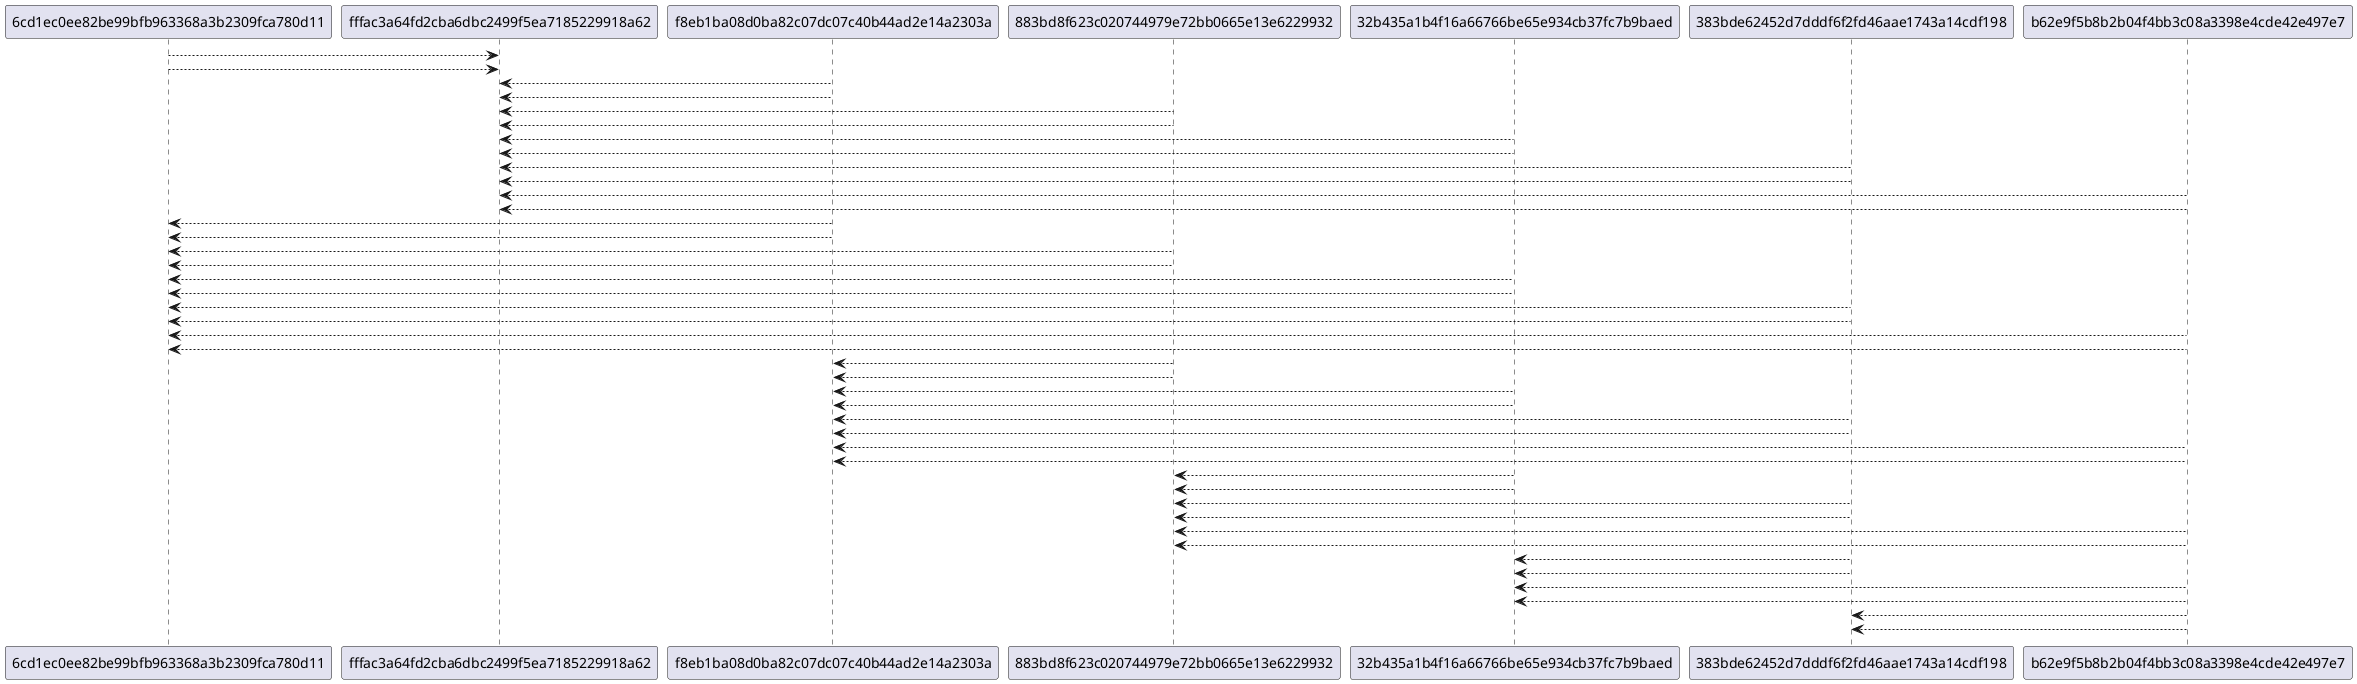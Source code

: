 @startuml
"6cd1ec0ee82be99bfb963368a3b2309fca780d11" --> "fffac3a64fd2cba6dbc2499f5ea7185229918a62"
"6cd1ec0ee82be99bfb963368a3b2309fca780d11" --> "fffac3a64fd2cba6dbc2499f5ea7185229918a62"
"f8eb1ba08d0ba82c07dc07c40b44ad2e14a2303a" --> "fffac3a64fd2cba6dbc2499f5ea7185229918a62"
"f8eb1ba08d0ba82c07dc07c40b44ad2e14a2303a" --> "fffac3a64fd2cba6dbc2499f5ea7185229918a62"
"883bd8f623c020744979e72bb0665e13e6229932" --> "fffac3a64fd2cba6dbc2499f5ea7185229918a62"
"883bd8f623c020744979e72bb0665e13e6229932" --> "fffac3a64fd2cba6dbc2499f5ea7185229918a62"
"32b435a1b4f16a66766be65e934cb37fc7b9baed" --> "fffac3a64fd2cba6dbc2499f5ea7185229918a62"
"32b435a1b4f16a66766be65e934cb37fc7b9baed" --> "fffac3a64fd2cba6dbc2499f5ea7185229918a62"
"383bde62452d7dddf6f2fd46aae1743a14cdf198" --> "fffac3a64fd2cba6dbc2499f5ea7185229918a62"
"383bde62452d7dddf6f2fd46aae1743a14cdf198" --> "fffac3a64fd2cba6dbc2499f5ea7185229918a62"
"b62e9f5b8b2b04f4bb3c08a3398e4cde42e497e7" --> "fffac3a64fd2cba6dbc2499f5ea7185229918a62"
"b62e9f5b8b2b04f4bb3c08a3398e4cde42e497e7" --> "fffac3a64fd2cba6dbc2499f5ea7185229918a62"
"f8eb1ba08d0ba82c07dc07c40b44ad2e14a2303a" --> "6cd1ec0ee82be99bfb963368a3b2309fca780d11"
"f8eb1ba08d0ba82c07dc07c40b44ad2e14a2303a" --> "6cd1ec0ee82be99bfb963368a3b2309fca780d11"
"883bd8f623c020744979e72bb0665e13e6229932" --> "6cd1ec0ee82be99bfb963368a3b2309fca780d11"
"883bd8f623c020744979e72bb0665e13e6229932" --> "6cd1ec0ee82be99bfb963368a3b2309fca780d11"
"32b435a1b4f16a66766be65e934cb37fc7b9baed" --> "6cd1ec0ee82be99bfb963368a3b2309fca780d11"
"32b435a1b4f16a66766be65e934cb37fc7b9baed" --> "6cd1ec0ee82be99bfb963368a3b2309fca780d11"
"383bde62452d7dddf6f2fd46aae1743a14cdf198" --> "6cd1ec0ee82be99bfb963368a3b2309fca780d11"
"383bde62452d7dddf6f2fd46aae1743a14cdf198" --> "6cd1ec0ee82be99bfb963368a3b2309fca780d11"
"b62e9f5b8b2b04f4bb3c08a3398e4cde42e497e7" --> "6cd1ec0ee82be99bfb963368a3b2309fca780d11"
"b62e9f5b8b2b04f4bb3c08a3398e4cde42e497e7" --> "6cd1ec0ee82be99bfb963368a3b2309fca780d11"
"883bd8f623c020744979e72bb0665e13e6229932" --> "f8eb1ba08d0ba82c07dc07c40b44ad2e14a2303a"
"883bd8f623c020744979e72bb0665e13e6229932" --> "f8eb1ba08d0ba82c07dc07c40b44ad2e14a2303a"
"32b435a1b4f16a66766be65e934cb37fc7b9baed" --> "f8eb1ba08d0ba82c07dc07c40b44ad2e14a2303a"
"32b435a1b4f16a66766be65e934cb37fc7b9baed" --> "f8eb1ba08d0ba82c07dc07c40b44ad2e14a2303a"
"383bde62452d7dddf6f2fd46aae1743a14cdf198" --> "f8eb1ba08d0ba82c07dc07c40b44ad2e14a2303a"
"383bde62452d7dddf6f2fd46aae1743a14cdf198" --> "f8eb1ba08d0ba82c07dc07c40b44ad2e14a2303a"
"b62e9f5b8b2b04f4bb3c08a3398e4cde42e497e7" --> "f8eb1ba08d0ba82c07dc07c40b44ad2e14a2303a"
"b62e9f5b8b2b04f4bb3c08a3398e4cde42e497e7" --> "f8eb1ba08d0ba82c07dc07c40b44ad2e14a2303a"
"32b435a1b4f16a66766be65e934cb37fc7b9baed" --> "883bd8f623c020744979e72bb0665e13e6229932"
"32b435a1b4f16a66766be65e934cb37fc7b9baed" --> "883bd8f623c020744979e72bb0665e13e6229932"
"383bde62452d7dddf6f2fd46aae1743a14cdf198" --> "883bd8f623c020744979e72bb0665e13e6229932"
"383bde62452d7dddf6f2fd46aae1743a14cdf198" --> "883bd8f623c020744979e72bb0665e13e6229932"
"b62e9f5b8b2b04f4bb3c08a3398e4cde42e497e7" --> "883bd8f623c020744979e72bb0665e13e6229932"
"b62e9f5b8b2b04f4bb3c08a3398e4cde42e497e7" --> "883bd8f623c020744979e72bb0665e13e6229932"
"383bde62452d7dddf6f2fd46aae1743a14cdf198" --> "32b435a1b4f16a66766be65e934cb37fc7b9baed"
"383bde62452d7dddf6f2fd46aae1743a14cdf198" --> "32b435a1b4f16a66766be65e934cb37fc7b9baed"
"b62e9f5b8b2b04f4bb3c08a3398e4cde42e497e7" --> "32b435a1b4f16a66766be65e934cb37fc7b9baed"
"b62e9f5b8b2b04f4bb3c08a3398e4cde42e497e7" --> "32b435a1b4f16a66766be65e934cb37fc7b9baed"
"b62e9f5b8b2b04f4bb3c08a3398e4cde42e497e7" --> "383bde62452d7dddf6f2fd46aae1743a14cdf198"
"b62e9f5b8b2b04f4bb3c08a3398e4cde42e497e7" --> "383bde62452d7dddf6f2fd46aae1743a14cdf198"
@enduml
